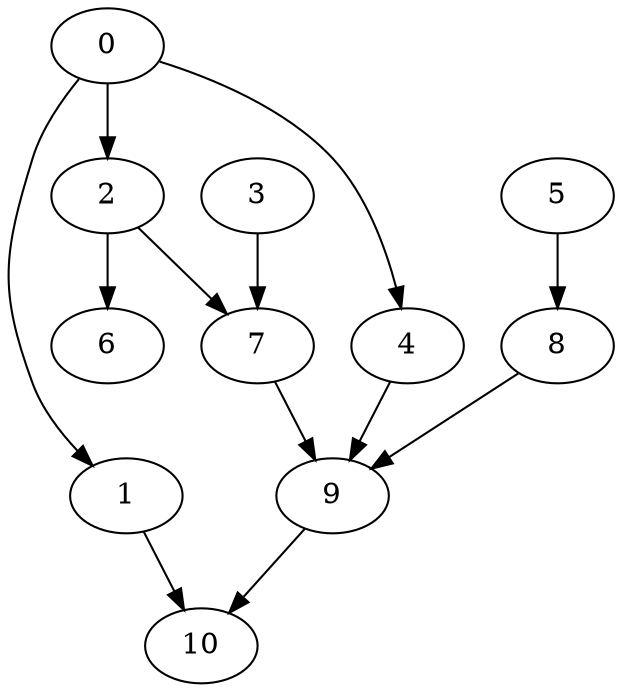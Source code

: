 digraph G {
  "0" -> "1"
  "0" -> "2"
  "0" -> "4"
  "2" -> "6"
  "2" -> "7"
  "3" -> "7"
  "5" -> "8"
  "8" -> "9"
  "7" -> "9"
  "4" -> "9"
  "9" -> "10"
  "1" -> "10"
}
